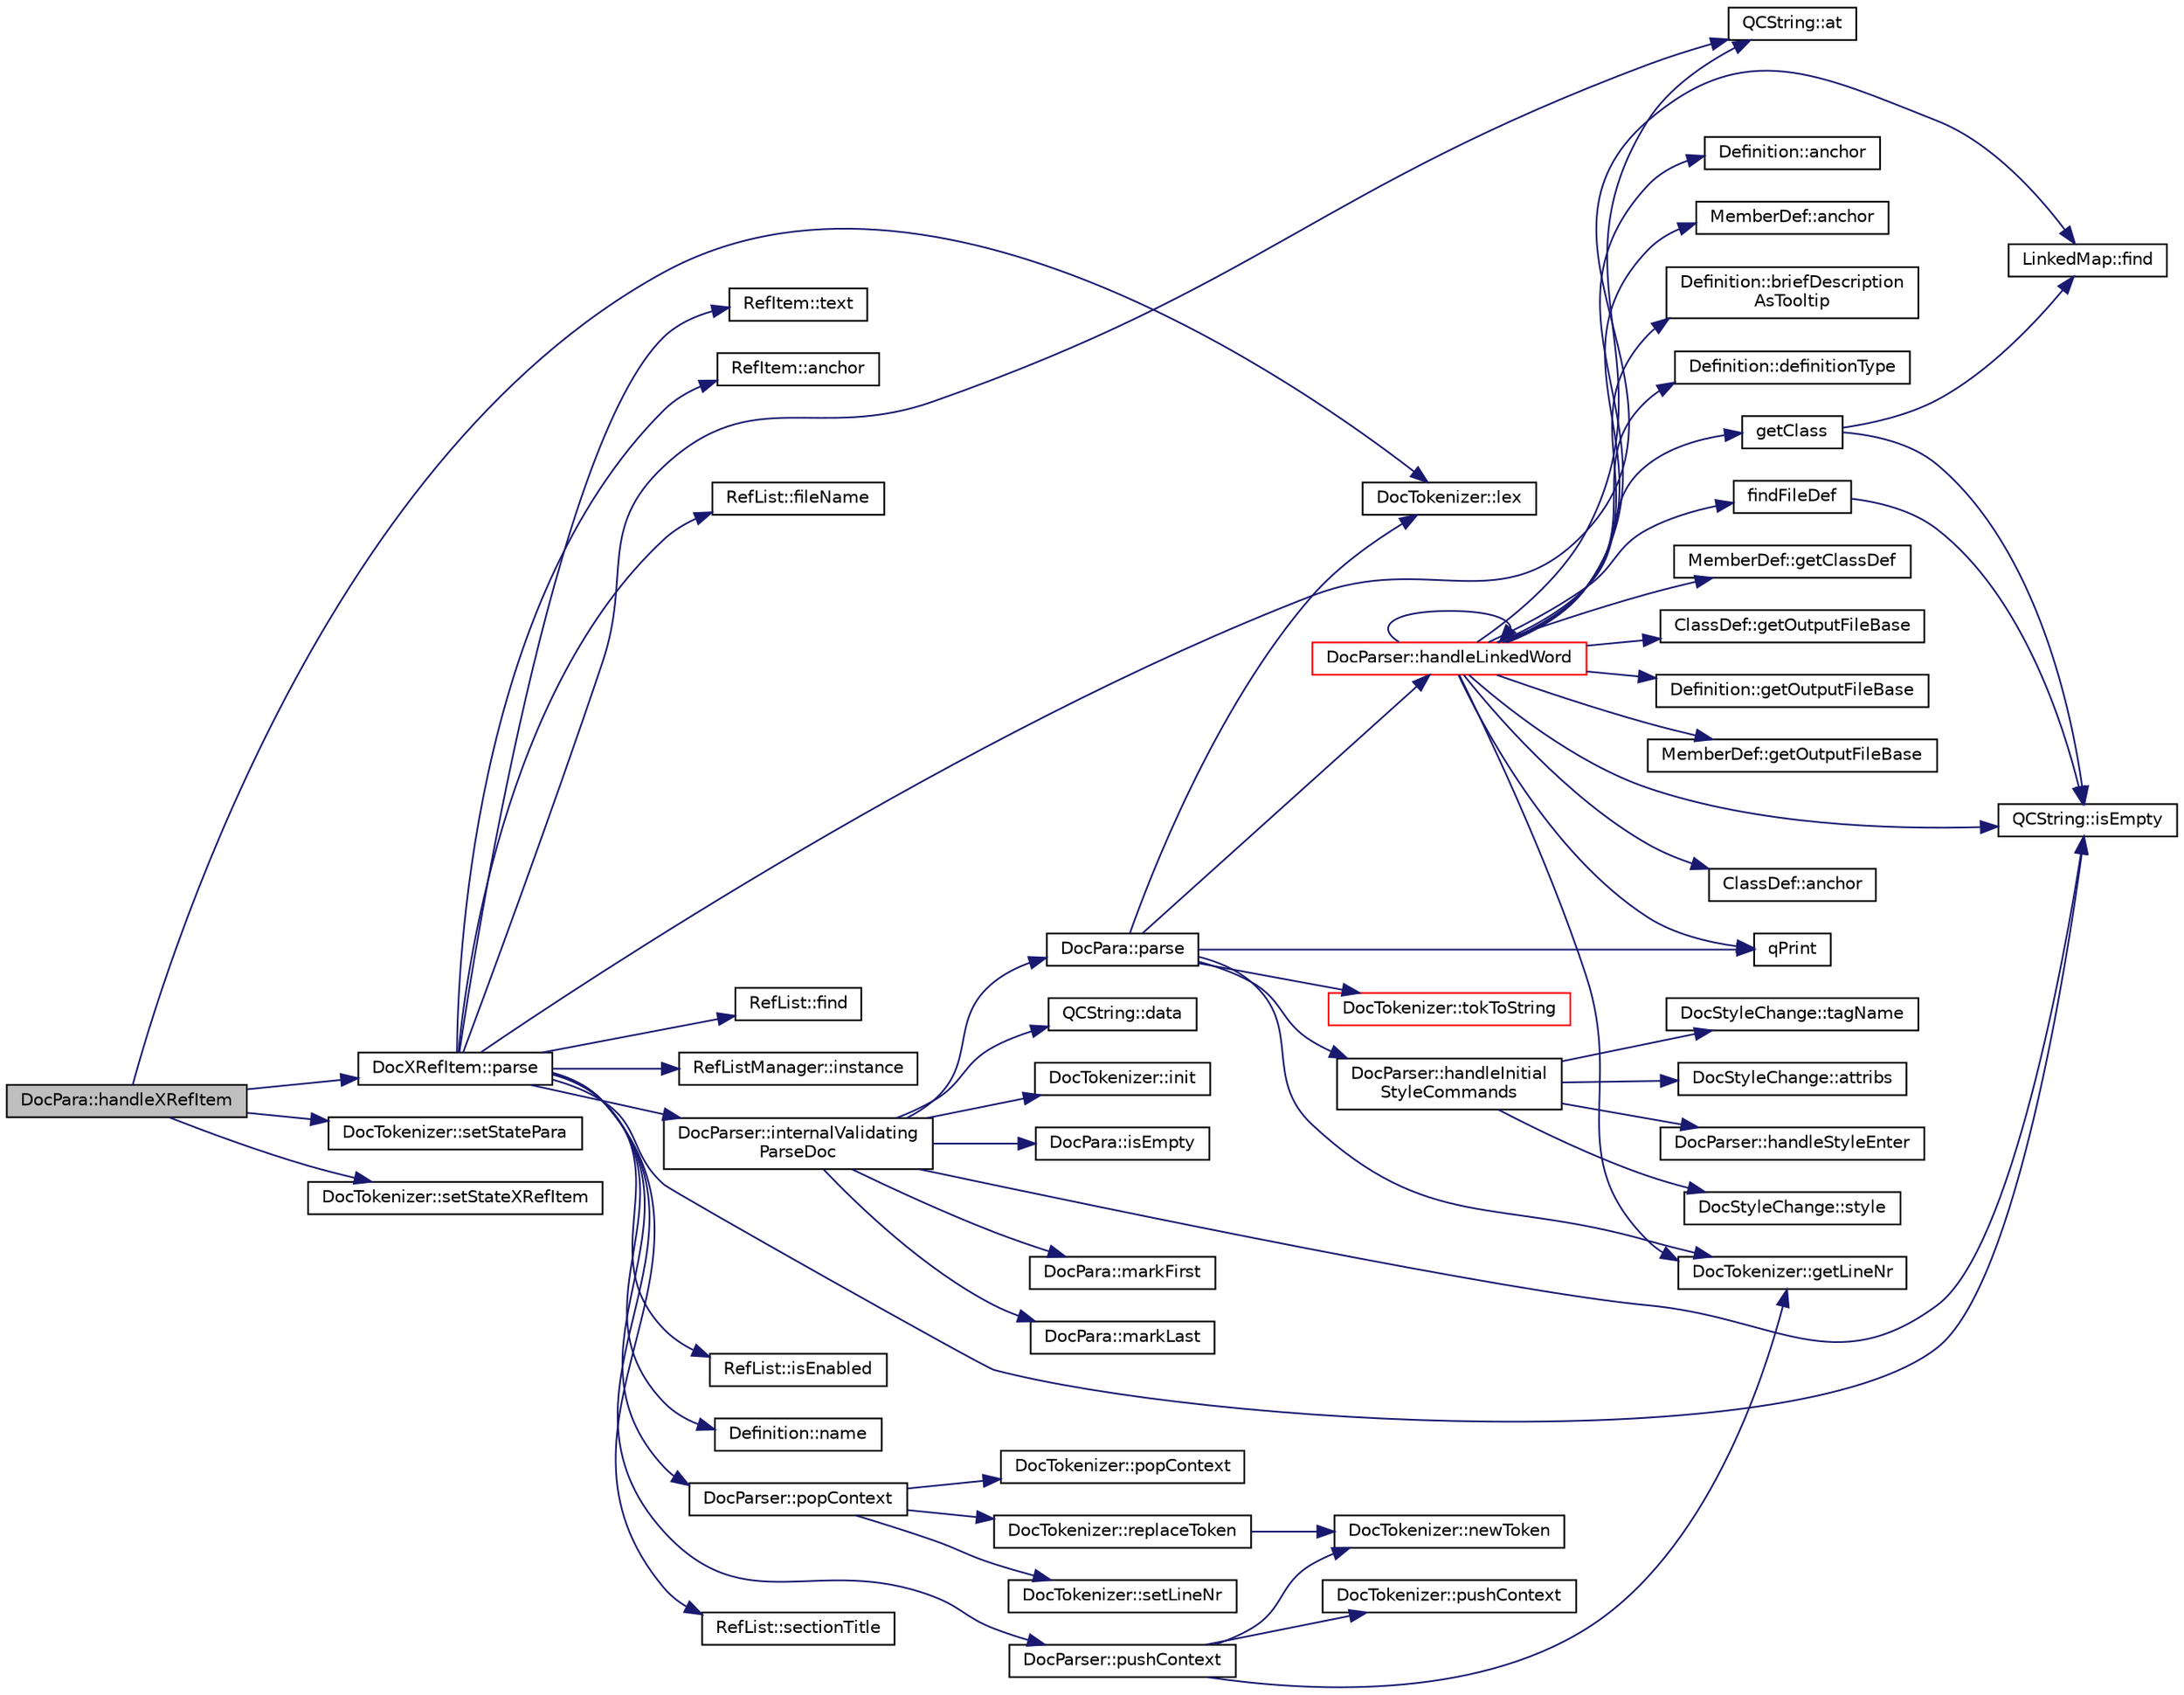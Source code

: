 digraph "DocPara::handleXRefItem"
{
 // LATEX_PDF_SIZE
  edge [fontname="Helvetica",fontsize="10",labelfontname="Helvetica",labelfontsize="10"];
  node [fontname="Helvetica",fontsize="10",shape=record];
  rankdir="LR";
  Node1 [label="DocPara::handleXRefItem",height=0.2,width=0.4,color="black", fillcolor="grey75", style="filled", fontcolor="black",tooltip=" "];
  Node1 -> Node2 [color="midnightblue",fontsize="10",style="solid",fontname="Helvetica"];
  Node2 [label="DocTokenizer::lex",height=0.2,width=0.4,color="black", fillcolor="white", style="filled",URL="$classDocTokenizer.html#a8986c06e98f6abf4c375fc8a3629a3b8",tooltip=" "];
  Node1 -> Node3 [color="midnightblue",fontsize="10",style="solid",fontname="Helvetica"];
  Node3 [label="DocXRefItem::parse",height=0.2,width=0.4,color="black", fillcolor="white", style="filled",URL="$classDocXRefItem.html#acfb3aacf4b559a4b9fb4fb5b2dc960bc",tooltip=" "];
  Node3 -> Node4 [color="midnightblue",fontsize="10",style="solid",fontname="Helvetica"];
  Node4 [label="RefItem::anchor",height=0.2,width=0.4,color="black", fillcolor="white", style="filled",URL="$classRefItem.html#aebd4bb49f4b3c355fa866a6e5b409d1b",tooltip=" "];
  Node3 -> Node5 [color="midnightblue",fontsize="10",style="solid",fontname="Helvetica"];
  Node5 [label="QCString::at",height=0.2,width=0.4,color="black", fillcolor="white", style="filled",URL="$classQCString.html#a4c8be5d062cc14919b53ff0a3c8f9a4f",tooltip=" "];
  Node3 -> Node6 [color="midnightblue",fontsize="10",style="solid",fontname="Helvetica"];
  Node6 [label="RefList::fileName",height=0.2,width=0.4,color="black", fillcolor="white", style="filled",URL="$classRefList.html#ae0bc0a1bdcf5f3a4018a09bc79b6dbb3",tooltip=" "];
  Node3 -> Node7 [color="midnightblue",fontsize="10",style="solid",fontname="Helvetica"];
  Node7 [label="LinkedMap::find",height=0.2,width=0.4,color="black", fillcolor="white", style="filled",URL="$classLinkedMap.html#ad7659775b7de962b4fe0921456baf4f4",tooltip=" "];
  Node3 -> Node8 [color="midnightblue",fontsize="10",style="solid",fontname="Helvetica"];
  Node8 [label="RefList::find",height=0.2,width=0.4,color="black", fillcolor="white", style="filled",URL="$classRefList.html#ae3187e9ba3a99e7867cc70b6d7b45b7c",tooltip=" "];
  Node3 -> Node9 [color="midnightblue",fontsize="10",style="solid",fontname="Helvetica"];
  Node9 [label="RefListManager::instance",height=0.2,width=0.4,color="black", fillcolor="white", style="filled",URL="$classRefListManager.html#af5e22af9b85b97f2d5f53770bc44bc70",tooltip=" "];
  Node3 -> Node10 [color="midnightblue",fontsize="10",style="solid",fontname="Helvetica"];
  Node10 [label="DocParser::internalValidating\lParseDoc",height=0.2,width=0.4,color="black", fillcolor="white", style="filled",URL="$classDocParser.html#a95e5a1969990b77f17ecb3e4ae29127c",tooltip=" "];
  Node10 -> Node11 [color="midnightblue",fontsize="10",style="solid",fontname="Helvetica"];
  Node11 [label="QCString::data",height=0.2,width=0.4,color="black", fillcolor="white", style="filled",URL="$classQCString.html#ac3aa3ac1a1c36d3305eba22a2eb0d098",tooltip=" "];
  Node10 -> Node12 [color="midnightblue",fontsize="10",style="solid",fontname="Helvetica"];
  Node12 [label="DocTokenizer::init",height=0.2,width=0.4,color="black", fillcolor="white", style="filled",URL="$classDocTokenizer.html#af12e04557e3425c3af6534c25b16e583",tooltip=" "];
  Node10 -> Node13 [color="midnightblue",fontsize="10",style="solid",fontname="Helvetica"];
  Node13 [label="DocPara::isEmpty",height=0.2,width=0.4,color="black", fillcolor="white", style="filled",URL="$classDocPara.html#a004ec58b69c71d43ebf4424b04dc5779",tooltip=" "];
  Node10 -> Node14 [color="midnightblue",fontsize="10",style="solid",fontname="Helvetica"];
  Node14 [label="QCString::isEmpty",height=0.2,width=0.4,color="black", fillcolor="white", style="filled",URL="$classQCString.html#a621c4090d69ad7d05ef8e5234376c3d8",tooltip=" "];
  Node10 -> Node15 [color="midnightblue",fontsize="10",style="solid",fontname="Helvetica"];
  Node15 [label="DocPara::markFirst",height=0.2,width=0.4,color="black", fillcolor="white", style="filled",URL="$classDocPara.html#a849868e81af1e2ae0da511fa3e5a91b8",tooltip=" "];
  Node10 -> Node16 [color="midnightblue",fontsize="10",style="solid",fontname="Helvetica"];
  Node16 [label="DocPara::markLast",height=0.2,width=0.4,color="black", fillcolor="white", style="filled",URL="$classDocPara.html#a569bc5841973bac45491c977814f62e0",tooltip=" "];
  Node10 -> Node17 [color="midnightblue",fontsize="10",style="solid",fontname="Helvetica"];
  Node17 [label="DocPara::parse",height=0.2,width=0.4,color="black", fillcolor="white", style="filled",URL="$classDocPara.html#afbe48d84c35630599a17f907df4f9804",tooltip=" "];
  Node17 -> Node18 [color="midnightblue",fontsize="10",style="solid",fontname="Helvetica"];
  Node18 [label="DocTokenizer::getLineNr",height=0.2,width=0.4,color="black", fillcolor="white", style="filled",URL="$classDocTokenizer.html#ae5366d3fa4095f81903bcc38ca7c88c7",tooltip=" "];
  Node17 -> Node19 [color="midnightblue",fontsize="10",style="solid",fontname="Helvetica"];
  Node19 [label="DocParser::handleInitial\lStyleCommands",height=0.2,width=0.4,color="black", fillcolor="white", style="filled",URL="$classDocParser.html#a392a4d61cb24b52e2affe9926be81639",tooltip=" "];
  Node19 -> Node20 [color="midnightblue",fontsize="10",style="solid",fontname="Helvetica"];
  Node20 [label="DocStyleChange::attribs",height=0.2,width=0.4,color="black", fillcolor="white", style="filled",URL="$classDocStyleChange.html#a3c0ac63aee1132f4dbe442366444c99c",tooltip=" "];
  Node19 -> Node21 [color="midnightblue",fontsize="10",style="solid",fontname="Helvetica"];
  Node21 [label="DocParser::handleStyleEnter",height=0.2,width=0.4,color="black", fillcolor="white", style="filled",URL="$classDocParser.html#a7b663393eae9130007dfab3a61502549",tooltip=" "];
  Node19 -> Node22 [color="midnightblue",fontsize="10",style="solid",fontname="Helvetica"];
  Node22 [label="DocStyleChange::style",height=0.2,width=0.4,color="black", fillcolor="white", style="filled",URL="$classDocStyleChange.html#a56d079390f264e34af453a015bd2e2c9",tooltip=" "];
  Node19 -> Node23 [color="midnightblue",fontsize="10",style="solid",fontname="Helvetica"];
  Node23 [label="DocStyleChange::tagName",height=0.2,width=0.4,color="black", fillcolor="white", style="filled",URL="$classDocStyleChange.html#a44ca0ca006829c1ca5d0fb87cb699a84",tooltip=" "];
  Node17 -> Node24 [color="midnightblue",fontsize="10",style="solid",fontname="Helvetica"];
  Node24 [label="DocParser::handleLinkedWord",height=0.2,width=0.4,color="red", fillcolor="white", style="filled",URL="$classDocParser.html#a60b3baefbabda53a90974008bd7cfab9",tooltip=" "];
  Node24 -> Node25 [color="midnightblue",fontsize="10",style="solid",fontname="Helvetica"];
  Node25 [label="ClassDef::anchor",height=0.2,width=0.4,color="black", fillcolor="white", style="filled",URL="$classClassDef.html#a7016b59e40eefbd4e9a1cc6fa43e0bff",tooltip=" "];
  Node24 -> Node26 [color="midnightblue",fontsize="10",style="solid",fontname="Helvetica"];
  Node26 [label="Definition::anchor",height=0.2,width=0.4,color="black", fillcolor="white", style="filled",URL="$classDefinition.html#a56e91f9b76f41208a22cfb2336871604",tooltip=" "];
  Node24 -> Node27 [color="midnightblue",fontsize="10",style="solid",fontname="Helvetica"];
  Node27 [label="MemberDef::anchor",height=0.2,width=0.4,color="black", fillcolor="white", style="filled",URL="$classMemberDef.html#a170c6221384447f7e2e9f5a529efef40",tooltip=" "];
  Node24 -> Node5 [color="midnightblue",fontsize="10",style="solid",fontname="Helvetica"];
  Node24 -> Node28 [color="midnightblue",fontsize="10",style="solid",fontname="Helvetica"];
  Node28 [label="Definition::briefDescription\lAsTooltip",height=0.2,width=0.4,color="black", fillcolor="white", style="filled",URL="$classDefinition.html#a5915353219702c6ea73cc1476bda793a",tooltip=" "];
  Node24 -> Node29 [color="midnightblue",fontsize="10",style="solid",fontname="Helvetica"];
  Node29 [label="Definition::definitionType",height=0.2,width=0.4,color="black", fillcolor="white", style="filled",URL="$classDefinition.html#a526c39074637d4b17a3f67df56d961ff",tooltip=" "];
  Node24 -> Node30 [color="midnightblue",fontsize="10",style="solid",fontname="Helvetica"];
  Node30 [label="findFileDef",height=0.2,width=0.4,color="black", fillcolor="white", style="filled",URL="$util_8cpp.html#af891990268daeb8713d18d154b84ffdb",tooltip=" "];
  Node30 -> Node14 [color="midnightblue",fontsize="10",style="solid",fontname="Helvetica"];
  Node24 -> Node31 [color="midnightblue",fontsize="10",style="solid",fontname="Helvetica"];
  Node31 [label="getClass",height=0.2,width=0.4,color="black", fillcolor="white", style="filled",URL="$classdef_8cpp.html#a9682735bd2cf0656eaa944f8b3e364a2",tooltip=" "];
  Node31 -> Node7 [color="midnightblue",fontsize="10",style="solid",fontname="Helvetica"];
  Node31 -> Node14 [color="midnightblue",fontsize="10",style="solid",fontname="Helvetica"];
  Node24 -> Node32 [color="midnightblue",fontsize="10",style="solid",fontname="Helvetica"];
  Node32 [label="MemberDef::getClassDef",height=0.2,width=0.4,color="black", fillcolor="white", style="filled",URL="$classMemberDef.html#a33ff70edee6691aacaeecf40a1146995",tooltip=" "];
  Node24 -> Node18 [color="midnightblue",fontsize="10",style="solid",fontname="Helvetica"];
  Node24 -> Node33 [color="midnightblue",fontsize="10",style="solid",fontname="Helvetica"];
  Node33 [label="ClassDef::getOutputFileBase",height=0.2,width=0.4,color="black", fillcolor="white", style="filled",URL="$classClassDef.html#a12a8f241e90a0cb0bdf19c27bf2025b0",tooltip=" "];
  Node24 -> Node34 [color="midnightblue",fontsize="10",style="solid",fontname="Helvetica"];
  Node34 [label="Definition::getOutputFileBase",height=0.2,width=0.4,color="black", fillcolor="white", style="filled",URL="$classDefinition.html#acabecdc6bfda2015811eed5f3436322d",tooltip=" "];
  Node24 -> Node35 [color="midnightblue",fontsize="10",style="solid",fontname="Helvetica"];
  Node35 [label="MemberDef::getOutputFileBase",height=0.2,width=0.4,color="black", fillcolor="white", style="filled",URL="$classMemberDef.html#a1691f8cc2d90978d091a7d7aae11dd8d",tooltip=" "];
  Node24 -> Node24 [color="midnightblue",fontsize="10",style="solid",fontname="Helvetica"];
  Node24 -> Node14 [color="midnightblue",fontsize="10",style="solid",fontname="Helvetica"];
  Node24 -> Node56 [color="midnightblue",fontsize="10",style="solid",fontname="Helvetica"];
  Node56 [label="qPrint",height=0.2,width=0.4,color="black", fillcolor="white", style="filled",URL="$qcstring_8h.html#a9851ebb5ae2f65b4d2b1d08421edbfd2",tooltip=" "];
  Node17 -> Node2 [color="midnightblue",fontsize="10",style="solid",fontname="Helvetica"];
  Node17 -> Node56 [color="midnightblue",fontsize="10",style="solid",fontname="Helvetica"];
  Node17 -> Node65 [color="midnightblue",fontsize="10",style="solid",fontname="Helvetica"];
  Node65 [label="DocTokenizer::tokToString",height=0.2,width=0.4,color="red", fillcolor="white", style="filled",URL="$classDocTokenizer.html#a37658bdc27c38125a5adc9e3278df7a4",tooltip=" "];
  Node3 -> Node14 [color="midnightblue",fontsize="10",style="solid",fontname="Helvetica"];
  Node3 -> Node67 [color="midnightblue",fontsize="10",style="solid",fontname="Helvetica"];
  Node67 [label="RefList::isEnabled",height=0.2,width=0.4,color="black", fillcolor="white", style="filled",URL="$classRefList.html#afe342e088292fdea46c56134d3b43b14",tooltip=" "];
  Node3 -> Node68 [color="midnightblue",fontsize="10",style="solid",fontname="Helvetica"];
  Node68 [label="Definition::name",height=0.2,width=0.4,color="black", fillcolor="white", style="filled",URL="$classDefinition.html#a9374fedd7f64fea7e0e164302d1a9e61",tooltip=" "];
  Node3 -> Node69 [color="midnightblue",fontsize="10",style="solid",fontname="Helvetica"];
  Node69 [label="DocParser::popContext",height=0.2,width=0.4,color="black", fillcolor="white", style="filled",URL="$classDocParser.html#aa05ab8dc59dfa50633146bdba08db5f0",tooltip=" "];
  Node69 -> Node70 [color="midnightblue",fontsize="10",style="solid",fontname="Helvetica"];
  Node70 [label="DocTokenizer::popContext",height=0.2,width=0.4,color="black", fillcolor="white", style="filled",URL="$classDocTokenizer.html#ae2407880f57f0b80f4f803d369776189",tooltip=" "];
  Node69 -> Node71 [color="midnightblue",fontsize="10",style="solid",fontname="Helvetica"];
  Node71 [label="DocTokenizer::replaceToken",height=0.2,width=0.4,color="black", fillcolor="white", style="filled",URL="$classDocTokenizer.html#adaba8ac7ccf13a890b8dd6b75c4c7f1c",tooltip=" "];
  Node71 -> Node72 [color="midnightblue",fontsize="10",style="solid",fontname="Helvetica"];
  Node72 [label="DocTokenizer::newToken",height=0.2,width=0.4,color="black", fillcolor="white", style="filled",URL="$classDocTokenizer.html#a159392684d28427405729197970bbe6f",tooltip=" "];
  Node69 -> Node73 [color="midnightblue",fontsize="10",style="solid",fontname="Helvetica"];
  Node73 [label="DocTokenizer::setLineNr",height=0.2,width=0.4,color="black", fillcolor="white", style="filled",URL="$classDocTokenizer.html#a2ffd450e14852a41762e405e33efed7d",tooltip=" "];
  Node3 -> Node74 [color="midnightblue",fontsize="10",style="solid",fontname="Helvetica"];
  Node74 [label="DocParser::pushContext",height=0.2,width=0.4,color="black", fillcolor="white", style="filled",URL="$classDocParser.html#af278dab51b58124b32a625d709a29d97",tooltip=" "];
  Node74 -> Node18 [color="midnightblue",fontsize="10",style="solid",fontname="Helvetica"];
  Node74 -> Node72 [color="midnightblue",fontsize="10",style="solid",fontname="Helvetica"];
  Node74 -> Node75 [color="midnightblue",fontsize="10",style="solid",fontname="Helvetica"];
  Node75 [label="DocTokenizer::pushContext",height=0.2,width=0.4,color="black", fillcolor="white", style="filled",URL="$classDocTokenizer.html#ab0ed44ca62a9c1f9a33f3be549b9bd2f",tooltip=" "];
  Node3 -> Node76 [color="midnightblue",fontsize="10",style="solid",fontname="Helvetica"];
  Node76 [label="RefList::sectionTitle",height=0.2,width=0.4,color="black", fillcolor="white", style="filled",URL="$classRefList.html#a68687120cabce4bc5e4f2e7ceb37c95d",tooltip=" "];
  Node3 -> Node77 [color="midnightblue",fontsize="10",style="solid",fontname="Helvetica"];
  Node77 [label="RefItem::text",height=0.2,width=0.4,color="black", fillcolor="white", style="filled",URL="$classRefItem.html#a20865373032bdaf2f3f7b79212b308fd",tooltip=" "];
  Node1 -> Node78 [color="midnightblue",fontsize="10",style="solid",fontname="Helvetica"];
  Node78 [label="DocTokenizer::setStatePara",height=0.2,width=0.4,color="black", fillcolor="white", style="filled",URL="$classDocTokenizer.html#ae3c97a1c50f2345ed8a821b064752e4c",tooltip=" "];
  Node1 -> Node79 [color="midnightblue",fontsize="10",style="solid",fontname="Helvetica"];
  Node79 [label="DocTokenizer::setStateXRefItem",height=0.2,width=0.4,color="black", fillcolor="white", style="filled",URL="$classDocTokenizer.html#aa411158a25cb6c8180ed3b371d5c76c0",tooltip=" "];
}
